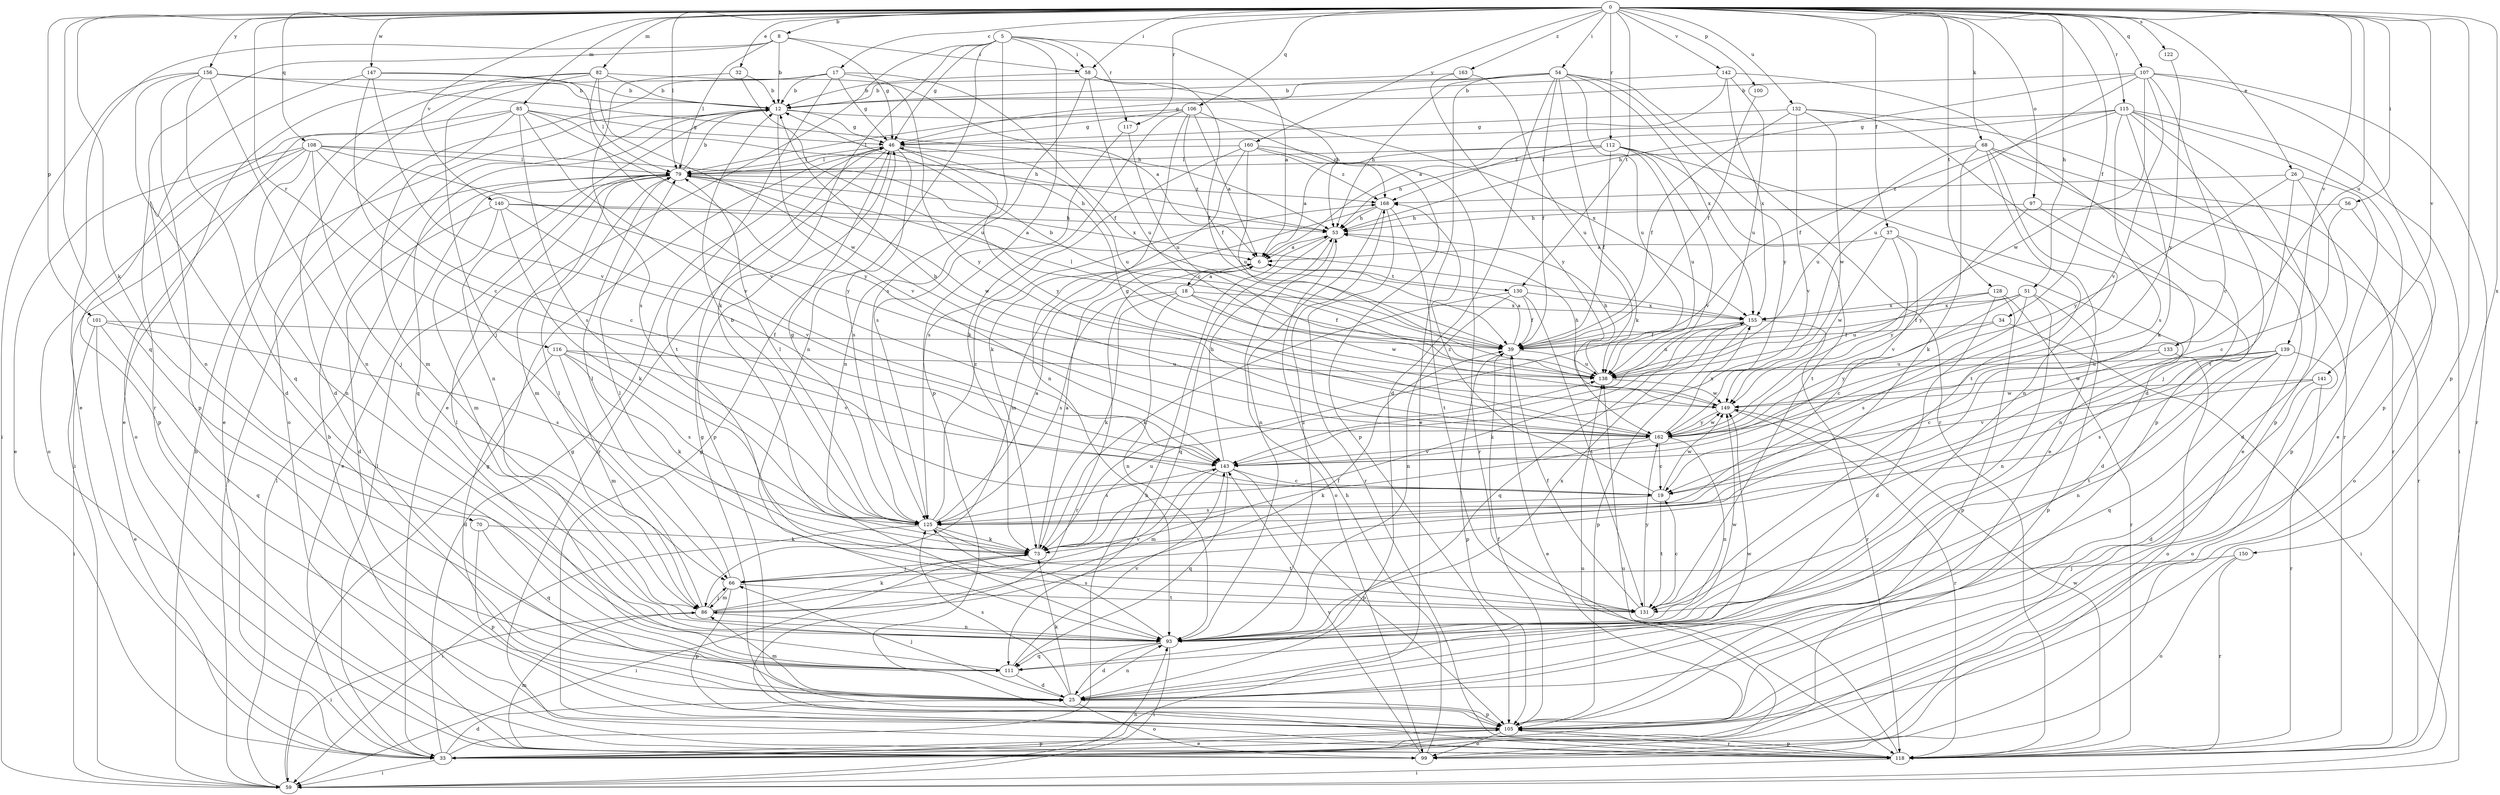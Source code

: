 strict digraph  {
0;
5;
6;
8;
12;
17;
18;
19;
25;
26;
32;
33;
34;
37;
39;
46;
51;
53;
54;
56;
58;
59;
66;
68;
70;
73;
79;
82;
85;
86;
93;
97;
99;
100;
101;
105;
106;
107;
108;
111;
112;
115;
116;
117;
118;
122;
125;
128;
130;
131;
132;
133;
138;
139;
140;
141;
142;
143;
147;
149;
150;
155;
156;
160;
162;
163;
168;
0 -> 8  [label=b];
0 -> 17  [label=c];
0 -> 26  [label=e];
0 -> 32  [label=e];
0 -> 34  [label=f];
0 -> 37  [label=f];
0 -> 51  [label=h];
0 -> 54  [label=i];
0 -> 56  [label=i];
0 -> 58  [label=i];
0 -> 68  [label=k];
0 -> 70  [label=k];
0 -> 79  [label=l];
0 -> 82  [label=m];
0 -> 85  [label=m];
0 -> 97  [label=o];
0 -> 100  [label=p];
0 -> 101  [label=p];
0 -> 105  [label=p];
0 -> 106  [label=q];
0 -> 107  [label=q];
0 -> 108  [label=q];
0 -> 111  [label=q];
0 -> 112  [label=r];
0 -> 115  [label=r];
0 -> 116  [label=r];
0 -> 117  [label=r];
0 -> 122  [label=s];
0 -> 128  [label=t];
0 -> 130  [label=t];
0 -> 132  [label=u];
0 -> 133  [label=u];
0 -> 139  [label=v];
0 -> 140  [label=v];
0 -> 141  [label=v];
0 -> 142  [label=v];
0 -> 147  [label=w];
0 -> 150  [label=x];
0 -> 156  [label=y];
0 -> 160  [label=y];
0 -> 163  [label=z];
5 -> 6  [label=a];
5 -> 33  [label=e];
5 -> 46  [label=g];
5 -> 58  [label=i];
5 -> 73  [label=k];
5 -> 93  [label=n];
5 -> 105  [label=p];
5 -> 117  [label=r];
5 -> 125  [label=s];
6 -> 18  [label=c];
6 -> 118  [label=r];
6 -> 130  [label=t];
8 -> 12  [label=b];
8 -> 33  [label=e];
8 -> 46  [label=g];
8 -> 58  [label=i];
8 -> 79  [label=l];
8 -> 118  [label=r];
12 -> 46  [label=g];
12 -> 93  [label=n];
12 -> 111  [label=q];
12 -> 143  [label=v];
12 -> 155  [label=x];
17 -> 12  [label=b];
17 -> 33  [label=e];
17 -> 39  [label=f];
17 -> 46  [label=g];
17 -> 99  [label=o];
17 -> 131  [label=t];
17 -> 162  [label=y];
18 -> 6  [label=a];
18 -> 39  [label=f];
18 -> 73  [label=k];
18 -> 93  [label=n];
18 -> 125  [label=s];
18 -> 149  [label=w];
18 -> 155  [label=x];
19 -> 125  [label=s];
19 -> 131  [label=t];
19 -> 149  [label=w];
19 -> 168  [label=z];
25 -> 66  [label=j];
25 -> 73  [label=k];
25 -> 86  [label=m];
25 -> 93  [label=n];
25 -> 99  [label=o];
25 -> 105  [label=p];
25 -> 125  [label=s];
25 -> 149  [label=w];
26 -> 25  [label=d];
26 -> 66  [label=j];
26 -> 105  [label=p];
26 -> 162  [label=y];
26 -> 168  [label=z];
32 -> 12  [label=b];
32 -> 125  [label=s];
32 -> 138  [label=u];
33 -> 25  [label=d];
33 -> 46  [label=g];
33 -> 53  [label=h];
33 -> 59  [label=i];
33 -> 79  [label=l];
33 -> 105  [label=p];
33 -> 138  [label=u];
34 -> 39  [label=f];
34 -> 59  [label=i];
34 -> 162  [label=y];
37 -> 6  [label=a];
37 -> 25  [label=d];
37 -> 143  [label=v];
37 -> 149  [label=w];
37 -> 162  [label=y];
39 -> 6  [label=a];
39 -> 12  [label=b];
39 -> 33  [label=e];
39 -> 79  [label=l];
39 -> 105  [label=p];
39 -> 138  [label=u];
46 -> 79  [label=l];
46 -> 105  [label=p];
46 -> 118  [label=r];
46 -> 125  [label=s];
46 -> 138  [label=u];
46 -> 162  [label=y];
51 -> 19  [label=c];
51 -> 39  [label=f];
51 -> 93  [label=n];
51 -> 105  [label=p];
51 -> 125  [label=s];
51 -> 155  [label=x];
53 -> 6  [label=a];
53 -> 99  [label=o];
53 -> 111  [label=q];
54 -> 12  [label=b];
54 -> 25  [label=d];
54 -> 33  [label=e];
54 -> 39  [label=f];
54 -> 46  [label=g];
54 -> 53  [label=h];
54 -> 73  [label=k];
54 -> 118  [label=r];
54 -> 138  [label=u];
54 -> 155  [label=x];
54 -> 162  [label=y];
56 -> 19  [label=c];
56 -> 53  [label=h];
56 -> 99  [label=o];
58 -> 12  [label=b];
58 -> 39  [label=f];
58 -> 53  [label=h];
58 -> 93  [label=n];
58 -> 138  [label=u];
59 -> 12  [label=b];
59 -> 46  [label=g];
59 -> 79  [label=l];
59 -> 93  [label=n];
66 -> 79  [label=l];
66 -> 86  [label=m];
66 -> 105  [label=p];
66 -> 131  [label=t];
68 -> 33  [label=e];
68 -> 73  [label=k];
68 -> 79  [label=l];
68 -> 93  [label=n];
68 -> 118  [label=r];
68 -> 131  [label=t];
68 -> 138  [label=u];
70 -> 73  [label=k];
70 -> 105  [label=p];
70 -> 111  [label=q];
73 -> 6  [label=a];
73 -> 59  [label=i];
73 -> 66  [label=j];
73 -> 138  [label=u];
79 -> 12  [label=b];
79 -> 33  [label=e];
79 -> 53  [label=h];
79 -> 59  [label=i];
79 -> 86  [label=m];
79 -> 149  [label=w];
79 -> 168  [label=z];
82 -> 6  [label=a];
82 -> 12  [label=b];
82 -> 25  [label=d];
82 -> 33  [label=e];
82 -> 66  [label=j];
82 -> 143  [label=v];
82 -> 149  [label=w];
85 -> 46  [label=g];
85 -> 53  [label=h];
85 -> 86  [label=m];
85 -> 99  [label=o];
85 -> 105  [label=p];
85 -> 125  [label=s];
85 -> 143  [label=v];
85 -> 162  [label=y];
86 -> 39  [label=f];
86 -> 59  [label=i];
86 -> 66  [label=j];
86 -> 73  [label=k];
86 -> 79  [label=l];
86 -> 93  [label=n];
86 -> 143  [label=v];
93 -> 25  [label=d];
93 -> 59  [label=i];
93 -> 111  [label=q];
93 -> 125  [label=s];
93 -> 149  [label=w];
93 -> 155  [label=x];
93 -> 168  [label=z];
97 -> 53  [label=h];
97 -> 93  [label=n];
97 -> 118  [label=r];
97 -> 162  [label=y];
99 -> 53  [label=h];
99 -> 86  [label=m];
99 -> 143  [label=v];
100 -> 39  [label=f];
101 -> 33  [label=e];
101 -> 39  [label=f];
101 -> 59  [label=i];
101 -> 111  [label=q];
101 -> 125  [label=s];
105 -> 33  [label=e];
105 -> 39  [label=f];
105 -> 46  [label=g];
105 -> 99  [label=o];
105 -> 118  [label=r];
106 -> 6  [label=a];
106 -> 39  [label=f];
106 -> 46  [label=g];
106 -> 73  [label=k];
106 -> 79  [label=l];
106 -> 93  [label=n];
106 -> 168  [label=z];
107 -> 12  [label=b];
107 -> 19  [label=c];
107 -> 53  [label=h];
107 -> 105  [label=p];
107 -> 118  [label=r];
107 -> 138  [label=u];
107 -> 143  [label=v];
107 -> 149  [label=w];
108 -> 19  [label=c];
108 -> 33  [label=e];
108 -> 59  [label=i];
108 -> 66  [label=j];
108 -> 79  [label=l];
108 -> 93  [label=n];
108 -> 99  [label=o];
108 -> 155  [label=x];
108 -> 162  [label=y];
111 -> 25  [label=d];
111 -> 79  [label=l];
111 -> 143  [label=v];
112 -> 6  [label=a];
112 -> 33  [label=e];
112 -> 39  [label=f];
112 -> 53  [label=h];
112 -> 79  [label=l];
112 -> 131  [label=t];
112 -> 138  [label=u];
112 -> 143  [label=v];
115 -> 33  [label=e];
115 -> 39  [label=f];
115 -> 46  [label=g];
115 -> 59  [label=i];
115 -> 73  [label=k];
115 -> 105  [label=p];
115 -> 125  [label=s];
115 -> 131  [label=t];
115 -> 168  [label=z];
116 -> 25  [label=d];
116 -> 73  [label=k];
116 -> 86  [label=m];
116 -> 125  [label=s];
116 -> 138  [label=u];
116 -> 143  [label=v];
117 -> 125  [label=s];
117 -> 138  [label=u];
118 -> 12  [label=b];
118 -> 46  [label=g];
118 -> 59  [label=i];
118 -> 105  [label=p];
118 -> 138  [label=u];
118 -> 149  [label=w];
122 -> 162  [label=y];
125 -> 6  [label=a];
125 -> 12  [label=b];
125 -> 46  [label=g];
125 -> 59  [label=i];
125 -> 73  [label=k];
125 -> 79  [label=l];
125 -> 131  [label=t];
125 -> 168  [label=z];
128 -> 25  [label=d];
128 -> 105  [label=p];
128 -> 118  [label=r];
128 -> 138  [label=u];
128 -> 155  [label=x];
130 -> 39  [label=f];
130 -> 73  [label=k];
130 -> 93  [label=n];
130 -> 131  [label=t];
130 -> 155  [label=x];
131 -> 19  [label=c];
131 -> 39  [label=f];
131 -> 79  [label=l];
131 -> 162  [label=y];
132 -> 39  [label=f];
132 -> 46  [label=g];
132 -> 105  [label=p];
132 -> 118  [label=r];
132 -> 143  [label=v];
132 -> 149  [label=w];
133 -> 19  [label=c];
133 -> 99  [label=o];
133 -> 138  [label=u];
138 -> 53  [label=h];
138 -> 149  [label=w];
139 -> 93  [label=n];
139 -> 99  [label=o];
139 -> 111  [label=q];
139 -> 125  [label=s];
139 -> 131  [label=t];
139 -> 138  [label=u];
139 -> 149  [label=w];
140 -> 6  [label=a];
140 -> 25  [label=d];
140 -> 53  [label=h];
140 -> 73  [label=k];
140 -> 86  [label=m];
140 -> 143  [label=v];
141 -> 25  [label=d];
141 -> 118  [label=r];
141 -> 143  [label=v];
141 -> 149  [label=w];
142 -> 6  [label=a];
142 -> 12  [label=b];
142 -> 25  [label=d];
142 -> 138  [label=u];
142 -> 155  [label=x];
143 -> 19  [label=c];
143 -> 53  [label=h];
143 -> 86  [label=m];
143 -> 105  [label=p];
143 -> 111  [label=q];
143 -> 125  [label=s];
147 -> 12  [label=b];
147 -> 19  [label=c];
147 -> 79  [label=l];
147 -> 93  [label=n];
147 -> 143  [label=v];
149 -> 53  [label=h];
149 -> 118  [label=r];
149 -> 162  [label=y];
150 -> 66  [label=j];
150 -> 99  [label=o];
150 -> 118  [label=r];
155 -> 39  [label=f];
155 -> 73  [label=k];
155 -> 105  [label=p];
155 -> 111  [label=q];
155 -> 118  [label=r];
155 -> 138  [label=u];
156 -> 12  [label=b];
156 -> 25  [label=d];
156 -> 53  [label=h];
156 -> 59  [label=i];
156 -> 93  [label=n];
156 -> 105  [label=p];
156 -> 111  [label=q];
160 -> 73  [label=k];
160 -> 79  [label=l];
160 -> 105  [label=p];
160 -> 118  [label=r];
160 -> 125  [label=s];
160 -> 138  [label=u];
160 -> 168  [label=z];
162 -> 12  [label=b];
162 -> 19  [label=c];
162 -> 46  [label=g];
162 -> 73  [label=k];
162 -> 93  [label=n];
162 -> 143  [label=v];
162 -> 149  [label=w];
162 -> 155  [label=x];
163 -> 12  [label=b];
163 -> 138  [label=u];
163 -> 162  [label=y];
168 -> 53  [label=h];
168 -> 86  [label=m];
168 -> 93  [label=n];
168 -> 118  [label=r];
168 -> 131  [label=t];
}
